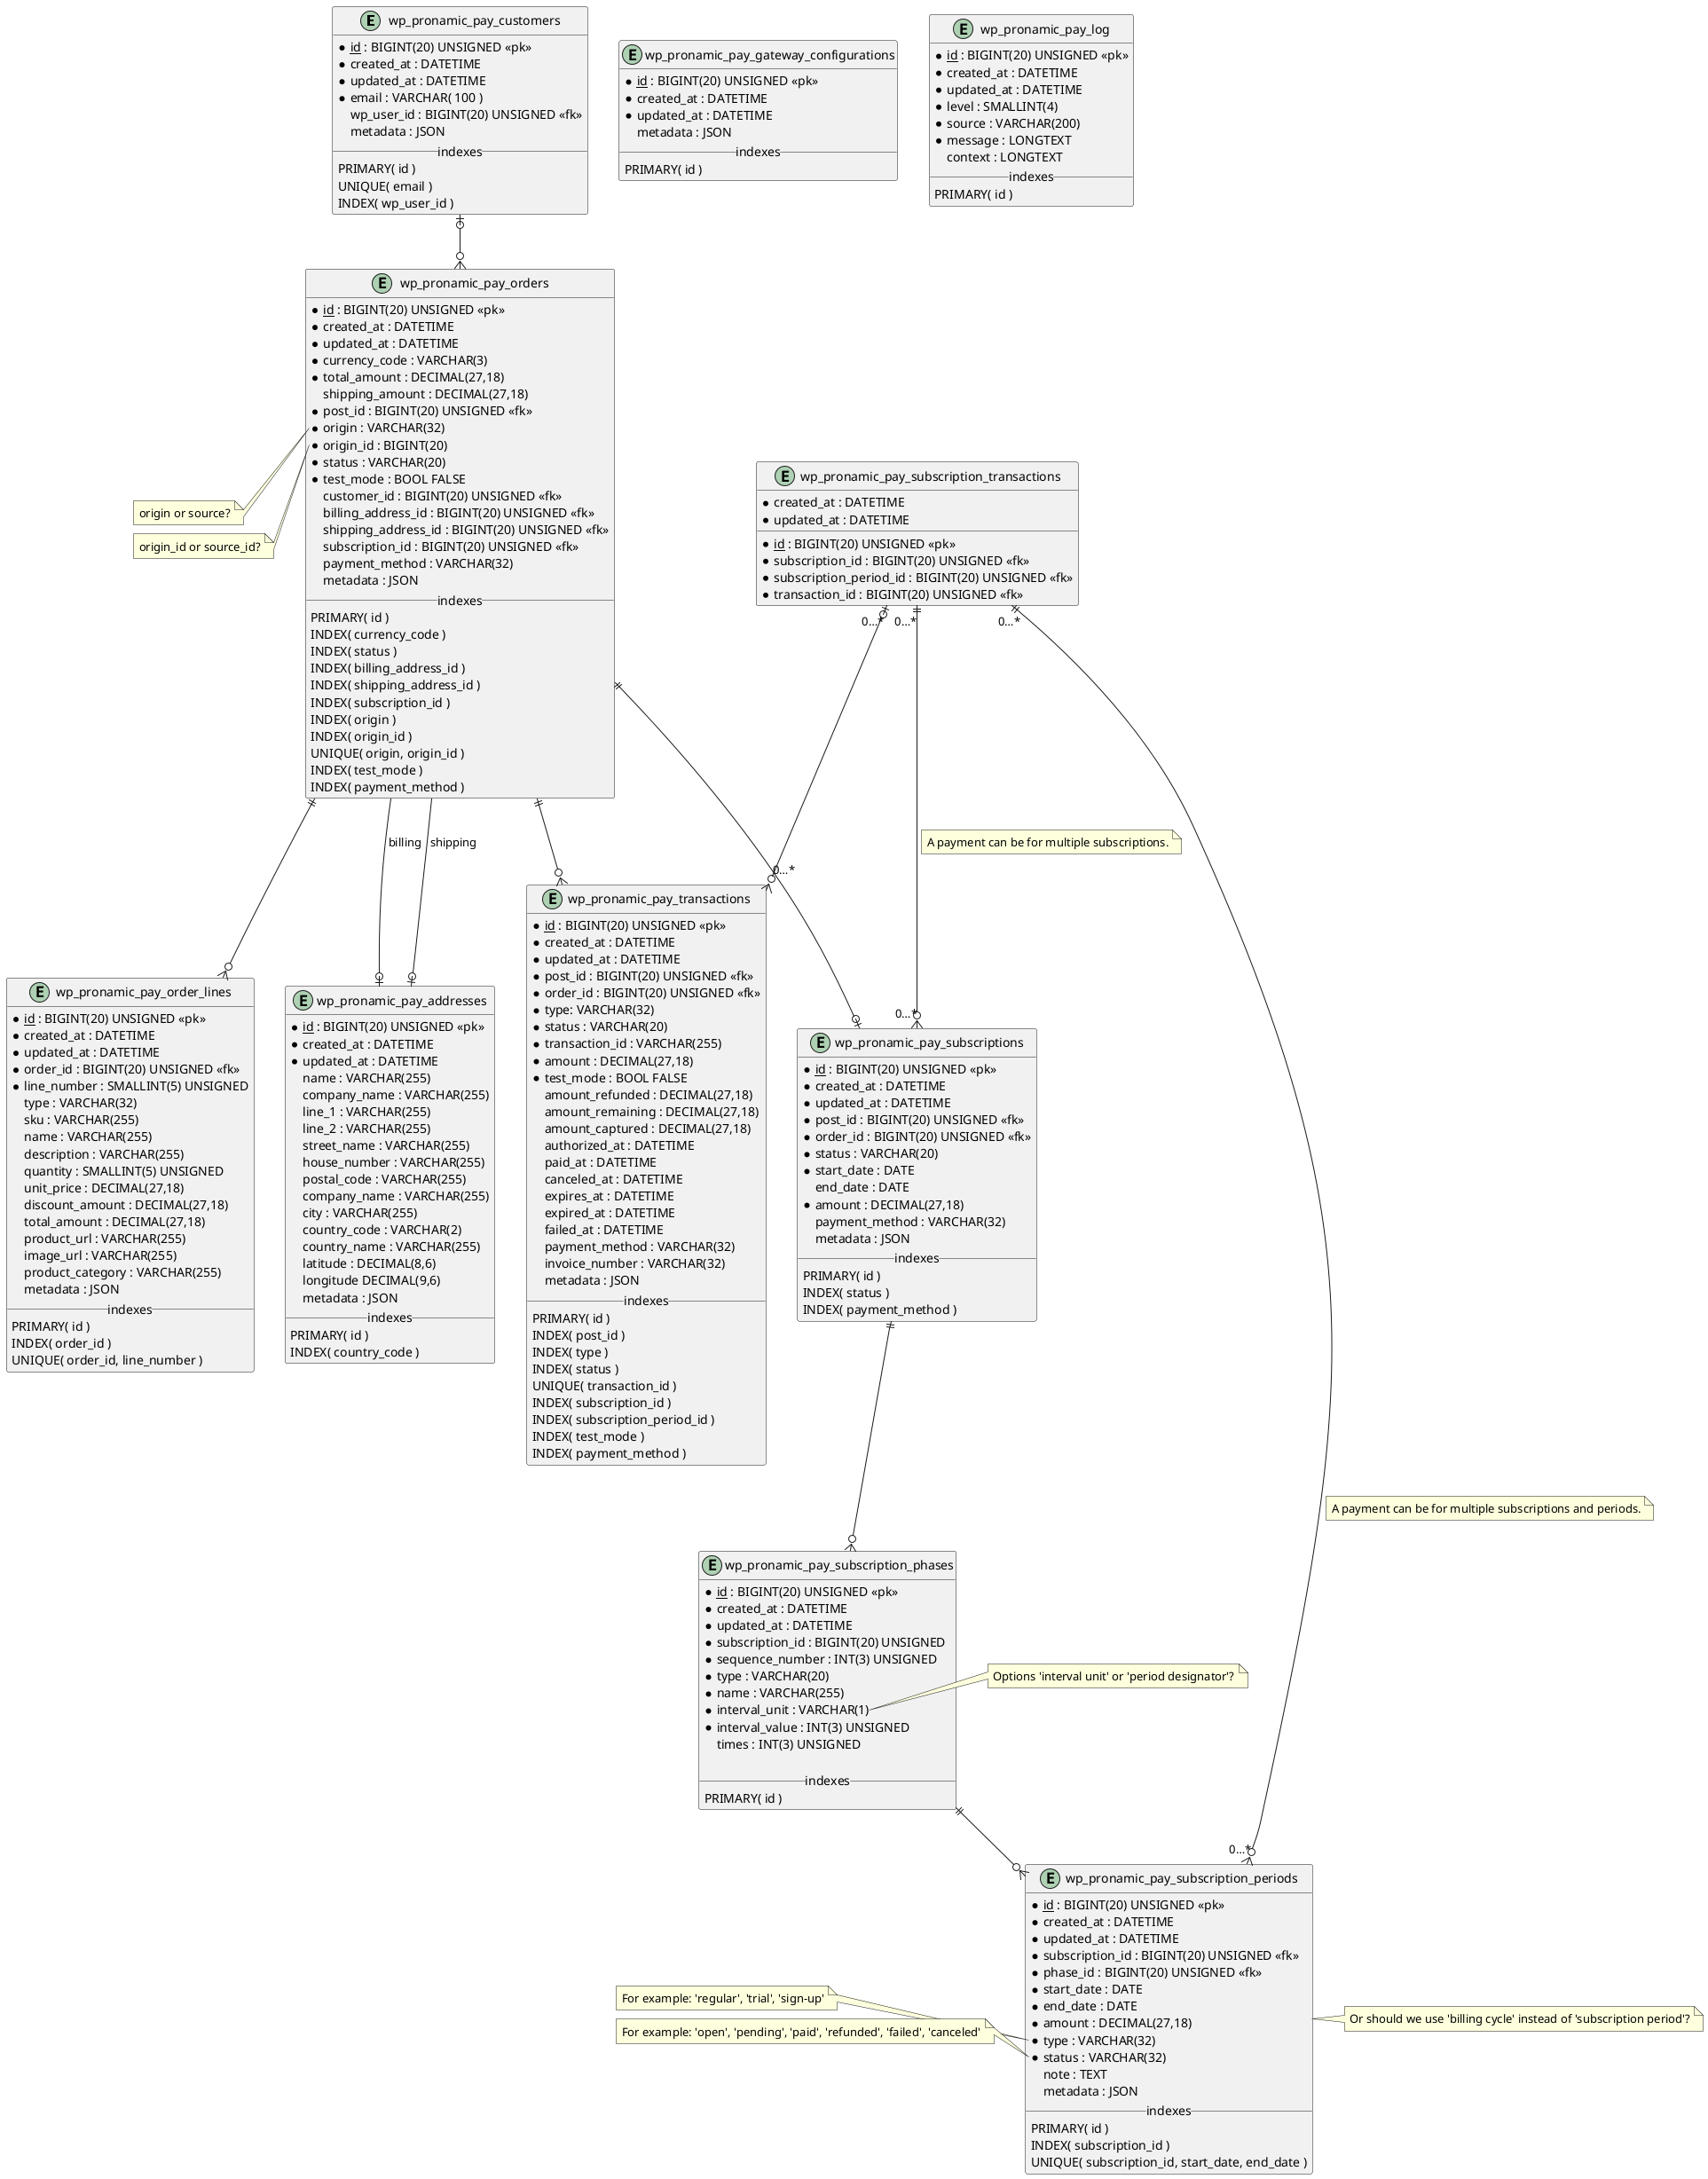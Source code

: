 @startuml

' https://plantuml.com/ie-diagram
' https://stackoverflow.com/questions/46658847/crypto-currency-mysql-datatypes
' https://laravel.com/docs/4.2/eloquent#timestamps
' https://dev.mysql.com/doc/refman/8.0/en/json.html
' https://help.afas.nl/help/NL/SE/Sub_Config_Cycli.htm

entity "wp_pronamic_pay_customers" as customer {
	* <u>id</u> : BIGINT(20) UNSIGNED <<pk>>
	* created_at : DATETIME
	* updated_at : DATETIME
	* email : VARCHAR( 100 )
	wp_user_id : BIGINT(20) UNSIGNED <<fk>>
	metadata : JSON
	__ indexes __
	PRIMARY( id )
	UNIQUE( email )
	INDEX( wp_user_id )
}

entity "wp_pronamic_pay_orders" as order {
	* <u>id</u> : BIGINT(20) UNSIGNED <<pk>>
	* created_at : DATETIME
	* updated_at : DATETIME
	* currency_code : VARCHAR(3)
	* total_amount : DECIMAL(27,18)
	shipping_amount : DECIMAL(27,18)
	* post_id : BIGINT(20) UNSIGNED <<fk>>
	* origin : VARCHAR(32)
	* origin_id : BIGINT(20)
	* status : VARCHAR(20)
	* test_mode : BOOL FALSE
	customer_id : BIGINT(20) UNSIGNED <<fk>>
	billing_address_id : BIGINT(20) UNSIGNED <<fk>>
	shipping_address_id : BIGINT(20) UNSIGNED <<fk>>
	subscription_id : BIGINT(20) UNSIGNED <<fk>>
	payment_method : VARCHAR(32)
	metadata : JSON
	__ indexes __
	PRIMARY( id )
	INDEX( currency_code )
	INDEX( status )
	INDEX( billing_address_id )
	INDEX( shipping_address_id )
	INDEX( subscription_id )
	INDEX( origin )
	INDEX( origin_id )
	UNIQUE( origin, origin_id )
	INDEX( test_mode )
	INDEX( payment_method )
}

note left of order::origin
  origin or source?
end note

note left of order::origin_id
  origin_id or source_id?
end note

entity "wp_pronamic_pay_order_lines" as order_line {
	* <u>id</u> : BIGINT(20) UNSIGNED <<pk>>
	* created_at : DATETIME
	* updated_at : DATETIME
	* order_id : BIGINT(20) UNSIGNED <<fk>>
	* line_number : SMALLINT(5) UNSIGNED
	type : VARCHAR(32)
	sku : VARCHAR(255)
	name : VARCHAR(255)
	description : VARCHAR(255)
	quantity : SMALLINT(5) UNSIGNED
	unit_price : DECIMAL(27,18)
	discount_amount : DECIMAL(27,18)
	total_amount : DECIMAL(27,18)
	product_url : VARCHAR(255)
	image_url : VARCHAR(255)
	product_category : VARCHAR(255)
	metadata : JSON
	__ indexes __
	PRIMARY( id )
	INDEX( order_id )
	UNIQUE( order_id, line_number )
}

entity "wp_pronamic_pay_subscriptions" as subscription {
	* <u>id</u> : BIGINT(20) UNSIGNED <<pk>>
	* created_at : DATETIME
	* updated_at : DATETIME
	* post_id : BIGINT(20) UNSIGNED <<fk>>
	* order_id : BIGINT(20) UNSIGNED <<fk>>
	* status : VARCHAR(20)
	* start_date : DATE
	end_date : DATE
	* amount : DECIMAL(27,18)
	payment_method : VARCHAR(32)
	metadata : JSON
	__ indexes __
	PRIMARY( id )
	INDEX( status )
	INDEX( payment_method )
}

entity "wp_pronamic_pay_subscription_phases" as subscription_phase {
	* <u>id</u> : BIGINT(20) UNSIGNED <<pk>>
	* created_at : DATETIME
	* updated_at : DATETIME
	* subscription_id : BIGINT(20) UNSIGNED
	* sequence_number : INT(3) UNSIGNED
	* type : VARCHAR(20)
	* name : VARCHAR(255)
	* interval_unit : VARCHAR(1)
	* interval_value : INT(3) UNSIGNED
	times : INT(3) UNSIGNED

	__ indexes __
	PRIMARY( id )
}

note left of subscription_phase::interval_unit
  Options 'interval unit' or 'period designator'?
end note


entity "wp_pronamic_pay_subscription_periods" as subscription_period {
	* <u>id</u> : BIGINT(20) UNSIGNED <<pk>>
	* created_at : DATETIME
	* updated_at : DATETIME
	* subscription_id : BIGINT(20) UNSIGNED <<fk>>
	* phase_id : BIGINT(20) UNSIGNED <<fk>>
	* start_date : DATE
	* end_date : DATE
	* amount : DECIMAL(27,18)
	* type : VARCHAR(32)
	* status : VARCHAR(32)
	note : TEXT
	metadata : JSON
	__ indexes __
	PRIMARY( id )
	INDEX( subscription_id )
	UNIQUE( subscription_id, start_date, end_date )
}

note right of subscription_period
  Or should we use 'billing cycle' instead of 'subscription period'?
end note

note left of subscription_period::type
  For example: 'regular', 'trial', 'sign-up'
end note

note left of subscription_period::status
  For example: 'open', 'pending', 'paid', 'refunded', 'failed', 'canceled'
end note

entity "wp_pronamic_pay_subscription_transactions" as subscription_transaction {
	* <u>id</u> : BIGINT(20) UNSIGNED <<pk>>
	* created_at : DATETIME
	* updated_at : DATETIME
	* subscription_id : BIGINT(20) UNSIGNED <<fk>>
	* subscription_period_id : BIGINT(20) UNSIGNED <<fk>>
	* transaction_id : BIGINT(20) UNSIGNED <<fk>>
}

entity "wp_pronamic_pay_transactions" as transaction {
	* <u>id</u> : BIGINT(20) UNSIGNED <<pk>>
	* created_at : DATETIME
	* updated_at : DATETIME
	* post_id : BIGINT(20) UNSIGNED <<fk>>
	* order_id : BIGINT(20) UNSIGNED <<fk>>
	* type: VARCHAR(32)
	* status : VARCHAR(20)
	* transaction_id : VARCHAR(255)
	* amount : DECIMAL(27,18)
	* test_mode : BOOL FALSE
	amount_refunded : DECIMAL(27,18)
	amount_remaining : DECIMAL(27,18)
	amount_captured : DECIMAL(27,18)
	authorized_at : DATETIME
	paid_at : DATETIME
	canceled_at : DATETIME
	expires_at : DATETIME
	expired_at : DATETIME
	failed_at : DATETIME
	payment_method : VARCHAR(32)
	invoice_number : VARCHAR(32)
	metadata : JSON
	__ indexes __
	PRIMARY( id )
	INDEX( post_id )
	INDEX( type )
	INDEX( status )
	UNIQUE( transaction_id )
	INDEX( subscription_id )
	INDEX( subscription_period_id )
	INDEX( test_mode )
	INDEX( payment_method )
}

entity "wp_pronamic_pay_addresses" as address {
	* <u>id</u> : BIGINT(20) UNSIGNED <<pk>>
	* created_at : DATETIME
	* updated_at : DATETIME
	name : VARCHAR(255)
	company_name : VARCHAR(255)
	line_1 : VARCHAR(255)
	line_2 : VARCHAR(255)
	street_name : VARCHAR(255)
	house_number : VARCHAR(255)
	postal_code : VARCHAR(255)
	company_name : VARCHAR(255)
	city : VARCHAR(255)
	country_code : VARCHAR(2)
	country_name : VARCHAR(255)
	latitude : DECIMAL(8,6)
	longitude DECIMAL(9,6)
	metadata : JSON
	__ indexes __
	PRIMARY( id )
	INDEX( country_code )
}

entity "wp_pronamic_pay_gateway_configurations" as gateway_configuration {
	* <u>id</u> : BIGINT(20) UNSIGNED <<pk>>
	* created_at : DATETIME
	* updated_at : DATETIME
	metadata : JSON
	__ indexes __
	PRIMARY( id )
}

' https://github.com/woocommerce/woocommerce/blob/3.8.0/includes/log-handlers/class-wc-log-handler-db.php

entity "wp_pronamic_pay_log" as log {
	* <u>id</u> : BIGINT(20) UNSIGNED <<pk>>
	* created_at : DATETIME
	* updated_at : DATETIME
	* level : SMALLINT(4)
	* source : VARCHAR(200)
	* message : LONGTEXT
	context : LONGTEXT
	__ indexes __
	PRIMARY( id )
}

customer |o--o{ order
order --o| address : billing
order --o| address : shipping
order ||--o| subscription
order ||--o{ order_line
order ||--o{ transaction
subscription ||--o{ subscription_phase
subscription_phase ||--o{ subscription_period

subscription_transaction "0…*" |o--o{ "0…*" transaction

subscription_transaction "0…*" ||--o{ "0…*" subscription
note on link
A payment can be for multiple subscriptions.
end note

subscription_transaction "0…*" ||--o{ "0…*" subscription_period
note on link
A payment can be for multiple subscriptions and periods.
end note

@enduml
